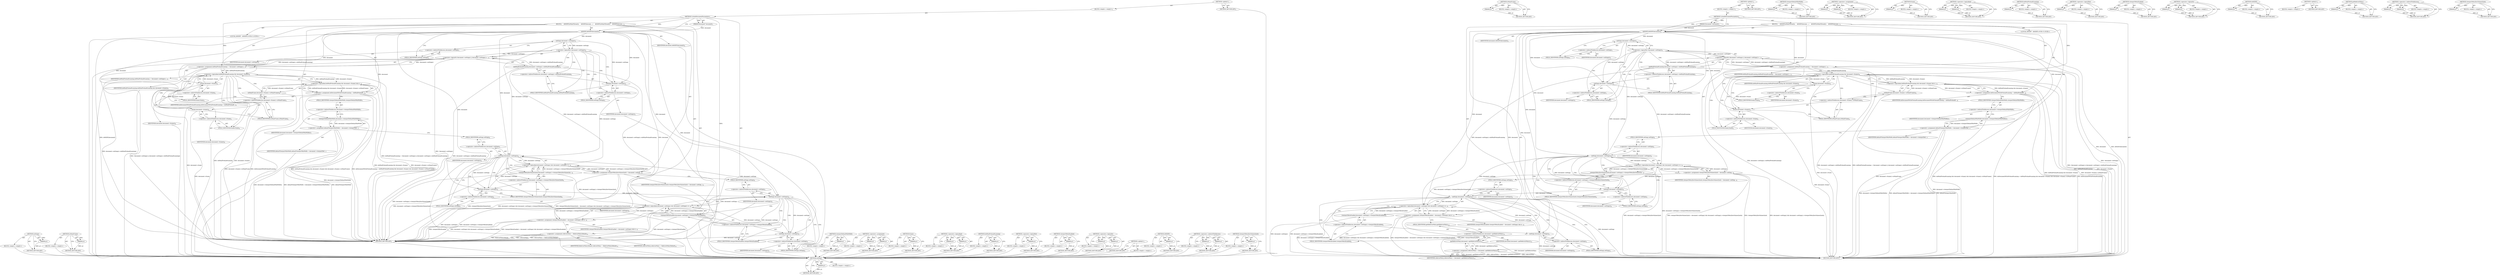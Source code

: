 digraph "viewportMetaZeroValuesQuirk" {
vulnerable_119 [label=<(METHOD,settings)>];
vulnerable_120 [label=<(PARAM,p1)>];
vulnerable_121 [label=<(BLOCK,&lt;empty&gt;,&lt;empty&gt;)>];
vulnerable_122 [label=<(METHOD_RETURN,ANY)>];
vulnerable_141 [label=<(METHOD,isMainFrame)>];
vulnerable_142 [label=<(PARAM,p1)>];
vulnerable_143 [label=<(BLOCK,&lt;empty&gt;,&lt;empty&gt;)>];
vulnerable_144 [label=<(METHOD_RETURN,ANY)>];
vulnerable_6 [label=<(METHOD,&lt;global&gt;)<SUB>1</SUB>>];
vulnerable_7 [label=<(BLOCK,&lt;empty&gt;,&lt;empty&gt;)<SUB>1</SUB>>];
vulnerable_8 [label=<(METHOD,CachedDocumentParameters)<SUB>1</SUB>>];
vulnerable_9 [label=<(PARAM,Document* document)<SUB>1</SUB>>];
vulnerable_10 [label=<(BLOCK,{
    ASSERT(isMainThread());
    ASSERT(docume...,{
    ASSERT(isMainThread());
    ASSERT(docume...)<SUB>2</SUB>>];
vulnerable_11 [label="<(LOCAL,ASSERT : ASSERT)<SUB>3</SUB>>"];
vulnerable_12 [label=<(ASSERT,ASSERT(document))<SUB>4</SUB>>];
vulnerable_13 [label=<(IDENTIFIER,document,ASSERT(document))<SUB>4</SUB>>];
vulnerable_14 [label=<(&lt;operator&gt;.assignment,doHtmlPreloadScanning = !document-&gt;settings() |...)<SUB>5</SUB>>];
vulnerable_15 [label=<(IDENTIFIER,doHtmlPreloadScanning,doHtmlPreloadScanning = !document-&gt;settings() |...)<SUB>5</SUB>>];
vulnerable_16 [label=<(&lt;operator&gt;.logicalOr,!document-&gt;settings() || document-&gt;settings()-&gt;...)<SUB>5</SUB>>];
vulnerable_17 [label=<(&lt;operator&gt;.logicalNot,!document-&gt;settings())<SUB>5</SUB>>];
vulnerable_18 [label=<(settings,document-&gt;settings())<SUB>5</SUB>>];
vulnerable_19 [label=<(&lt;operator&gt;.indirectFieldAccess,document-&gt;settings)<SUB>5</SUB>>];
vulnerable_20 [label=<(IDENTIFIER,document,document-&gt;settings())<SUB>5</SUB>>];
vulnerable_21 [label=<(FIELD_IDENTIFIER,settings,settings)<SUB>5</SUB>>];
vulnerable_22 [label=<(doHtmlPreloadScanning,document-&gt;settings()-&gt;doHtmlPreloadScanning())<SUB>5</SUB>>];
vulnerable_23 [label=<(&lt;operator&gt;.indirectFieldAccess,document-&gt;settings()-&gt;doHtmlPreloadScanning)<SUB>5</SUB>>];
vulnerable_24 [label=<(settings,document-&gt;settings())<SUB>5</SUB>>];
vulnerable_25 [label=<(&lt;operator&gt;.indirectFieldAccess,document-&gt;settings)<SUB>5</SUB>>];
vulnerable_26 [label=<(IDENTIFIER,document,document-&gt;settings())<SUB>5</SUB>>];
vulnerable_27 [label=<(FIELD_IDENTIFIER,settings,settings)<SUB>5</SUB>>];
vulnerable_28 [label=<(FIELD_IDENTIFIER,doHtmlPreloadScanning,doHtmlPreloadScanning)<SUB>5</SUB>>];
vulnerable_29 [label=<(&lt;operator&gt;.assignment,doDocumentWritePreloadScanning = doHtmlPreloadS...)<SUB>6</SUB>>];
vulnerable_30 [label=<(IDENTIFIER,doDocumentWritePreloadScanning,doDocumentWritePreloadScanning = doHtmlPreloadS...)<SUB>6</SUB>>];
vulnerable_31 [label=<(&lt;operator&gt;.logicalAnd,doHtmlPreloadScanning &amp;&amp; document-&gt;frame() &amp;&amp; d...)<SUB>6</SUB>>];
vulnerable_32 [label=<(&lt;operator&gt;.logicalAnd,doHtmlPreloadScanning &amp;&amp; document-&gt;frame())<SUB>6</SUB>>];
vulnerable_33 [label=<(IDENTIFIER,doHtmlPreloadScanning,doHtmlPreloadScanning &amp;&amp; document-&gt;frame())<SUB>6</SUB>>];
vulnerable_34 [label=<(frame,document-&gt;frame())<SUB>6</SUB>>];
vulnerable_35 [label=<(&lt;operator&gt;.indirectFieldAccess,document-&gt;frame)<SUB>6</SUB>>];
vulnerable_36 [label=<(IDENTIFIER,document,document-&gt;frame())<SUB>6</SUB>>];
vulnerable_37 [label=<(FIELD_IDENTIFIER,frame,frame)<SUB>6</SUB>>];
vulnerable_38 [label=<(isMainFrame,document-&gt;frame()-&gt;isMainFrame())<SUB>6</SUB>>];
vulnerable_39 [label=<(&lt;operator&gt;.indirectFieldAccess,document-&gt;frame()-&gt;isMainFrame)<SUB>6</SUB>>];
vulnerable_40 [label=<(frame,document-&gt;frame())<SUB>6</SUB>>];
vulnerable_41 [label=<(&lt;operator&gt;.indirectFieldAccess,document-&gt;frame)<SUB>6</SUB>>];
vulnerable_42 [label=<(IDENTIFIER,document,document-&gt;frame())<SUB>6</SUB>>];
vulnerable_43 [label=<(FIELD_IDENTIFIER,frame,frame)<SUB>6</SUB>>];
vulnerable_44 [label=<(FIELD_IDENTIFIER,isMainFrame,isMainFrame)<SUB>6</SUB>>];
vulnerable_45 [label=<(&lt;operator&gt;.assignment,defaultViewportMinWidth = document-&gt;viewportDef...)<SUB>7</SUB>>];
vulnerable_46 [label=<(IDENTIFIER,defaultViewportMinWidth,defaultViewportMinWidth = document-&gt;viewportDef...)<SUB>7</SUB>>];
vulnerable_47 [label=<(viewportDefaultMinWidth,document-&gt;viewportDefaultMinWidth())<SUB>7</SUB>>];
vulnerable_48 [label=<(&lt;operator&gt;.indirectFieldAccess,document-&gt;viewportDefaultMinWidth)<SUB>7</SUB>>];
vulnerable_49 [label=<(IDENTIFIER,document,document-&gt;viewportDefaultMinWidth())<SUB>7</SUB>>];
vulnerable_50 [label=<(FIELD_IDENTIFIER,viewportDefaultMinWidth,viewportDefaultMinWidth)<SUB>7</SUB>>];
vulnerable_51 [label=<(&lt;operator&gt;.assignment,viewportMetaZeroValuesQuirk = document-&gt;setting...)<SUB>8</SUB>>];
vulnerable_52 [label=<(IDENTIFIER,viewportMetaZeroValuesQuirk,viewportMetaZeroValuesQuirk = document-&gt;setting...)<SUB>8</SUB>>];
vulnerable_53 [label=<(&lt;operator&gt;.logicalAnd,document-&gt;settings() &amp;&amp; document-&gt;settings()-&gt;v...)<SUB>8</SUB>>];
vulnerable_54 [label=<(settings,document-&gt;settings())<SUB>8</SUB>>];
vulnerable_55 [label=<(&lt;operator&gt;.indirectFieldAccess,document-&gt;settings)<SUB>8</SUB>>];
vulnerable_56 [label=<(IDENTIFIER,document,document-&gt;settings())<SUB>8</SUB>>];
vulnerable_57 [label=<(FIELD_IDENTIFIER,settings,settings)<SUB>8</SUB>>];
vulnerable_58 [label=<(viewportMetaZeroValuesQuirk,document-&gt;settings()-&gt;viewportMetaZeroValuesQui...)<SUB>8</SUB>>];
vulnerable_59 [label=<(&lt;operator&gt;.indirectFieldAccess,document-&gt;settings()-&gt;viewportMetaZeroValuesQuirk)<SUB>8</SUB>>];
vulnerable_60 [label=<(settings,document-&gt;settings())<SUB>8</SUB>>];
vulnerable_61 [label=<(&lt;operator&gt;.indirectFieldAccess,document-&gt;settings)<SUB>8</SUB>>];
vulnerable_62 [label=<(IDENTIFIER,document,document-&gt;settings())<SUB>8</SUB>>];
vulnerable_63 [label=<(FIELD_IDENTIFIER,settings,settings)<SUB>8</SUB>>];
vulnerable_64 [label=<(FIELD_IDENTIFIER,viewportMetaZeroValuesQuirk,viewportMetaZeroValuesQuirk)<SUB>8</SUB>>];
vulnerable_65 [label=<(&lt;operator&gt;.assignment,viewportMetaEnabled = document-&gt;settings() &amp;&amp; d...)<SUB>9</SUB>>];
vulnerable_66 [label=<(IDENTIFIER,viewportMetaEnabled,viewportMetaEnabled = document-&gt;settings() &amp;&amp; d...)<SUB>9</SUB>>];
vulnerable_67 [label=<(&lt;operator&gt;.logicalAnd,document-&gt;settings() &amp;&amp; document-&gt;settings()-&gt;v...)<SUB>9</SUB>>];
vulnerable_68 [label=<(settings,document-&gt;settings())<SUB>9</SUB>>];
vulnerable_69 [label=<(&lt;operator&gt;.indirectFieldAccess,document-&gt;settings)<SUB>9</SUB>>];
vulnerable_70 [label=<(IDENTIFIER,document,document-&gt;settings())<SUB>9</SUB>>];
vulnerable_71 [label=<(FIELD_IDENTIFIER,settings,settings)<SUB>9</SUB>>];
vulnerable_72 [label=<(viewportMetaEnabled,document-&gt;settings()-&gt;viewportMetaEnabled())<SUB>9</SUB>>];
vulnerable_73 [label=<(&lt;operator&gt;.indirectFieldAccess,document-&gt;settings()-&gt;viewportMetaEnabled)<SUB>9</SUB>>];
vulnerable_74 [label=<(settings,document-&gt;settings())<SUB>9</SUB>>];
vulnerable_75 [label=<(&lt;operator&gt;.indirectFieldAccess,document-&gt;settings)<SUB>9</SUB>>];
vulnerable_76 [label=<(IDENTIFIER,document,document-&gt;settings())<SUB>9</SUB>>];
vulnerable_77 [label=<(FIELD_IDENTIFIER,settings,settings)<SUB>9</SUB>>];
vulnerable_78 [label=<(FIELD_IDENTIFIER,viewportMetaEnabled,viewportMetaEnabled)<SUB>9</SUB>>];
vulnerable_79 [label=<(&lt;operator&gt;.assignment,referrerPolicy = ReferrerPolicyDefault)<SUB>10</SUB>>];
vulnerable_80 [label=<(IDENTIFIER,referrerPolicy,referrerPolicy = ReferrerPolicyDefault)<SUB>10</SUB>>];
vulnerable_81 [label=<(IDENTIFIER,ReferrerPolicyDefault,referrerPolicy = ReferrerPolicyDefault)<SUB>10</SUB>>];
vulnerable_82 [label=<(METHOD_RETURN,ANY)<SUB>1</SUB>>];
vulnerable_84 [label=<(METHOD_RETURN,ANY)<SUB>1</SUB>>];
vulnerable_145 [label=<(METHOD,viewportDefaultMinWidth)>];
vulnerable_146 [label=<(PARAM,p1)>];
vulnerable_147 [label=<(BLOCK,&lt;empty&gt;,&lt;empty&gt;)>];
vulnerable_148 [label=<(METHOD_RETURN,ANY)>];
vulnerable_105 [label=<(METHOD,&lt;operator&gt;.assignment)>];
vulnerable_106 [label=<(PARAM,p1)>];
vulnerable_107 [label=<(PARAM,p2)>];
vulnerable_108 [label=<(BLOCK,&lt;empty&gt;,&lt;empty&gt;)>];
vulnerable_109 [label=<(METHOD_RETURN,ANY)>];
vulnerable_137 [label=<(METHOD,frame)>];
vulnerable_138 [label=<(PARAM,p1)>];
vulnerable_139 [label=<(BLOCK,&lt;empty&gt;,&lt;empty&gt;)>];
vulnerable_140 [label=<(METHOD_RETURN,ANY)>];
vulnerable_132 [label=<(METHOD,&lt;operator&gt;.logicalAnd)>];
vulnerable_133 [label=<(PARAM,p1)>];
vulnerable_134 [label=<(PARAM,p2)>];
vulnerable_135 [label=<(BLOCK,&lt;empty&gt;,&lt;empty&gt;)>];
vulnerable_136 [label=<(METHOD_RETURN,ANY)>];
vulnerable_128 [label=<(METHOD,doHtmlPreloadScanning)>];
vulnerable_129 [label=<(PARAM,p1)>];
vulnerable_130 [label=<(BLOCK,&lt;empty&gt;,&lt;empty&gt;)>];
vulnerable_131 [label=<(METHOD_RETURN,ANY)>];
vulnerable_115 [label=<(METHOD,&lt;operator&gt;.logicalNot)>];
vulnerable_116 [label=<(PARAM,p1)>];
vulnerable_117 [label=<(BLOCK,&lt;empty&gt;,&lt;empty&gt;)>];
vulnerable_118 [label=<(METHOD_RETURN,ANY)>];
vulnerable_153 [label=<(METHOD,viewportMetaEnabled)>];
vulnerable_154 [label=<(PARAM,p1)>];
vulnerable_155 [label=<(BLOCK,&lt;empty&gt;,&lt;empty&gt;)>];
vulnerable_156 [label=<(METHOD_RETURN,ANY)>];
vulnerable_110 [label=<(METHOD,&lt;operator&gt;.logicalOr)>];
vulnerable_111 [label=<(PARAM,p1)>];
vulnerable_112 [label=<(PARAM,p2)>];
vulnerable_113 [label=<(BLOCK,&lt;empty&gt;,&lt;empty&gt;)>];
vulnerable_114 [label=<(METHOD_RETURN,ANY)>];
vulnerable_101 [label=<(METHOD,ASSERT)>];
vulnerable_102 [label=<(PARAM,p1)>];
vulnerable_103 [label=<(BLOCK,&lt;empty&gt;,&lt;empty&gt;)>];
vulnerable_104 [label=<(METHOD_RETURN,ANY)>];
vulnerable_95 [label=<(METHOD,&lt;global&gt;)<SUB>1</SUB>>];
vulnerable_96 [label=<(BLOCK,&lt;empty&gt;,&lt;empty&gt;)>];
vulnerable_97 [label=<(METHOD_RETURN,ANY)>];
vulnerable_123 [label=<(METHOD,&lt;operator&gt;.indirectFieldAccess)>];
vulnerable_124 [label=<(PARAM,p1)>];
vulnerable_125 [label=<(PARAM,p2)>];
vulnerable_126 [label=<(BLOCK,&lt;empty&gt;,&lt;empty&gt;)>];
vulnerable_127 [label=<(METHOD_RETURN,ANY)>];
vulnerable_149 [label=<(METHOD,viewportMetaZeroValuesQuirk)>];
vulnerable_150 [label=<(PARAM,p1)>];
vulnerable_151 [label=<(BLOCK,&lt;empty&gt;,&lt;empty&gt;)>];
vulnerable_152 [label=<(METHOD_RETURN,ANY)>];
fixed_122 [label=<(METHOD,settings)>];
fixed_123 [label=<(PARAM,p1)>];
fixed_124 [label=<(BLOCK,&lt;empty&gt;,&lt;empty&gt;)>];
fixed_125 [label=<(METHOD_RETURN,ANY)>];
fixed_144 [label=<(METHOD,isMainFrame)>];
fixed_145 [label=<(PARAM,p1)>];
fixed_146 [label=<(BLOCK,&lt;empty&gt;,&lt;empty&gt;)>];
fixed_147 [label=<(METHOD_RETURN,ANY)>];
fixed_6 [label=<(METHOD,&lt;global&gt;)<SUB>1</SUB>>];
fixed_7 [label=<(BLOCK,&lt;empty&gt;,&lt;empty&gt;)<SUB>1</SUB>>];
fixed_8 [label=<(METHOD,CachedDocumentParameters)<SUB>1</SUB>>];
fixed_9 [label=<(PARAM,Document* document)<SUB>1</SUB>>];
fixed_10 [label=<(BLOCK,{
    ASSERT(isMainThread());
    ASSERT(docume...,{
    ASSERT(isMainThread());
    ASSERT(docume...)<SUB>2</SUB>>];
fixed_11 [label="<(LOCAL,ASSERT : ASSERT)<SUB>3</SUB>>"];
fixed_12 [label=<(ASSERT,ASSERT(document))<SUB>4</SUB>>];
fixed_13 [label=<(IDENTIFIER,document,ASSERT(document))<SUB>4</SUB>>];
fixed_14 [label=<(&lt;operator&gt;.assignment,doHtmlPreloadScanning = !document-&gt;settings() |...)<SUB>5</SUB>>];
fixed_15 [label=<(IDENTIFIER,doHtmlPreloadScanning,doHtmlPreloadScanning = !document-&gt;settings() |...)<SUB>5</SUB>>];
fixed_16 [label=<(&lt;operator&gt;.logicalOr,!document-&gt;settings() || document-&gt;settings()-&gt;...)<SUB>5</SUB>>];
fixed_17 [label=<(&lt;operator&gt;.logicalNot,!document-&gt;settings())<SUB>5</SUB>>];
fixed_18 [label=<(settings,document-&gt;settings())<SUB>5</SUB>>];
fixed_19 [label=<(&lt;operator&gt;.indirectFieldAccess,document-&gt;settings)<SUB>5</SUB>>];
fixed_20 [label=<(IDENTIFIER,document,document-&gt;settings())<SUB>5</SUB>>];
fixed_21 [label=<(FIELD_IDENTIFIER,settings,settings)<SUB>5</SUB>>];
fixed_22 [label=<(doHtmlPreloadScanning,document-&gt;settings()-&gt;doHtmlPreloadScanning())<SUB>5</SUB>>];
fixed_23 [label=<(&lt;operator&gt;.indirectFieldAccess,document-&gt;settings()-&gt;doHtmlPreloadScanning)<SUB>5</SUB>>];
fixed_24 [label=<(settings,document-&gt;settings())<SUB>5</SUB>>];
fixed_25 [label=<(&lt;operator&gt;.indirectFieldAccess,document-&gt;settings)<SUB>5</SUB>>];
fixed_26 [label=<(IDENTIFIER,document,document-&gt;settings())<SUB>5</SUB>>];
fixed_27 [label=<(FIELD_IDENTIFIER,settings,settings)<SUB>5</SUB>>];
fixed_28 [label=<(FIELD_IDENTIFIER,doHtmlPreloadScanning,doHtmlPreloadScanning)<SUB>5</SUB>>];
fixed_29 [label=<(&lt;operator&gt;.assignment,doDocumentWritePreloadScanning = doHtmlPreloadS...)<SUB>6</SUB>>];
fixed_30 [label=<(IDENTIFIER,doDocumentWritePreloadScanning,doDocumentWritePreloadScanning = doHtmlPreloadS...)<SUB>6</SUB>>];
fixed_31 [label=<(&lt;operator&gt;.logicalAnd,doHtmlPreloadScanning &amp;&amp; document-&gt;frame() &amp;&amp; d...)<SUB>6</SUB>>];
fixed_32 [label=<(&lt;operator&gt;.logicalAnd,doHtmlPreloadScanning &amp;&amp; document-&gt;frame())<SUB>6</SUB>>];
fixed_33 [label=<(IDENTIFIER,doHtmlPreloadScanning,doHtmlPreloadScanning &amp;&amp; document-&gt;frame())<SUB>6</SUB>>];
fixed_34 [label=<(frame,document-&gt;frame())<SUB>6</SUB>>];
fixed_35 [label=<(&lt;operator&gt;.indirectFieldAccess,document-&gt;frame)<SUB>6</SUB>>];
fixed_36 [label=<(IDENTIFIER,document,document-&gt;frame())<SUB>6</SUB>>];
fixed_37 [label=<(FIELD_IDENTIFIER,frame,frame)<SUB>6</SUB>>];
fixed_38 [label=<(isMainFrame,document-&gt;frame()-&gt;isMainFrame())<SUB>6</SUB>>];
fixed_39 [label=<(&lt;operator&gt;.indirectFieldAccess,document-&gt;frame()-&gt;isMainFrame)<SUB>6</SUB>>];
fixed_40 [label=<(frame,document-&gt;frame())<SUB>6</SUB>>];
fixed_41 [label=<(&lt;operator&gt;.indirectFieldAccess,document-&gt;frame)<SUB>6</SUB>>];
fixed_42 [label=<(IDENTIFIER,document,document-&gt;frame())<SUB>6</SUB>>];
fixed_43 [label=<(FIELD_IDENTIFIER,frame,frame)<SUB>6</SUB>>];
fixed_44 [label=<(FIELD_IDENTIFIER,isMainFrame,isMainFrame)<SUB>6</SUB>>];
fixed_45 [label=<(&lt;operator&gt;.assignment,defaultViewportMinWidth = document-&gt;viewportDef...)<SUB>7</SUB>>];
fixed_46 [label=<(IDENTIFIER,defaultViewportMinWidth,defaultViewportMinWidth = document-&gt;viewportDef...)<SUB>7</SUB>>];
fixed_47 [label=<(viewportDefaultMinWidth,document-&gt;viewportDefaultMinWidth())<SUB>7</SUB>>];
fixed_48 [label=<(&lt;operator&gt;.indirectFieldAccess,document-&gt;viewportDefaultMinWidth)<SUB>7</SUB>>];
fixed_49 [label=<(IDENTIFIER,document,document-&gt;viewportDefaultMinWidth())<SUB>7</SUB>>];
fixed_50 [label=<(FIELD_IDENTIFIER,viewportDefaultMinWidth,viewportDefaultMinWidth)<SUB>7</SUB>>];
fixed_51 [label=<(&lt;operator&gt;.assignment,viewportMetaZeroValuesQuirk = document-&gt;setting...)<SUB>8</SUB>>];
fixed_52 [label=<(IDENTIFIER,viewportMetaZeroValuesQuirk,viewportMetaZeroValuesQuirk = document-&gt;setting...)<SUB>8</SUB>>];
fixed_53 [label=<(&lt;operator&gt;.logicalAnd,document-&gt;settings() &amp;&amp; document-&gt;settings()-&gt;v...)<SUB>8</SUB>>];
fixed_54 [label=<(settings,document-&gt;settings())<SUB>8</SUB>>];
fixed_55 [label=<(&lt;operator&gt;.indirectFieldAccess,document-&gt;settings)<SUB>8</SUB>>];
fixed_56 [label=<(IDENTIFIER,document,document-&gt;settings())<SUB>8</SUB>>];
fixed_57 [label=<(FIELD_IDENTIFIER,settings,settings)<SUB>8</SUB>>];
fixed_58 [label=<(viewportMetaZeroValuesQuirk,document-&gt;settings()-&gt;viewportMetaZeroValuesQui...)<SUB>8</SUB>>];
fixed_59 [label=<(&lt;operator&gt;.indirectFieldAccess,document-&gt;settings()-&gt;viewportMetaZeroValuesQuirk)<SUB>8</SUB>>];
fixed_60 [label=<(settings,document-&gt;settings())<SUB>8</SUB>>];
fixed_61 [label=<(&lt;operator&gt;.indirectFieldAccess,document-&gt;settings)<SUB>8</SUB>>];
fixed_62 [label=<(IDENTIFIER,document,document-&gt;settings())<SUB>8</SUB>>];
fixed_63 [label=<(FIELD_IDENTIFIER,settings,settings)<SUB>8</SUB>>];
fixed_64 [label=<(FIELD_IDENTIFIER,viewportMetaZeroValuesQuirk,viewportMetaZeroValuesQuirk)<SUB>8</SUB>>];
fixed_65 [label=<(&lt;operator&gt;.assignment,viewportMetaEnabled = document-&gt;settings() &amp;&amp; d...)<SUB>9</SUB>>];
fixed_66 [label=<(IDENTIFIER,viewportMetaEnabled,viewportMetaEnabled = document-&gt;settings() &amp;&amp; d...)<SUB>9</SUB>>];
fixed_67 [label=<(&lt;operator&gt;.logicalAnd,document-&gt;settings() &amp;&amp; document-&gt;settings()-&gt;v...)<SUB>9</SUB>>];
fixed_68 [label=<(settings,document-&gt;settings())<SUB>9</SUB>>];
fixed_69 [label=<(&lt;operator&gt;.indirectFieldAccess,document-&gt;settings)<SUB>9</SUB>>];
fixed_70 [label=<(IDENTIFIER,document,document-&gt;settings())<SUB>9</SUB>>];
fixed_71 [label=<(FIELD_IDENTIFIER,settings,settings)<SUB>9</SUB>>];
fixed_72 [label=<(viewportMetaEnabled,document-&gt;settings()-&gt;viewportMetaEnabled())<SUB>9</SUB>>];
fixed_73 [label=<(&lt;operator&gt;.indirectFieldAccess,document-&gt;settings()-&gt;viewportMetaEnabled)<SUB>9</SUB>>];
fixed_74 [label=<(settings,document-&gt;settings())<SUB>9</SUB>>];
fixed_75 [label=<(&lt;operator&gt;.indirectFieldAccess,document-&gt;settings)<SUB>9</SUB>>];
fixed_76 [label=<(IDENTIFIER,document,document-&gt;settings())<SUB>9</SUB>>];
fixed_77 [label=<(FIELD_IDENTIFIER,settings,settings)<SUB>9</SUB>>];
fixed_78 [label=<(FIELD_IDENTIFIER,viewportMetaEnabled,viewportMetaEnabled)<SUB>9</SUB>>];
fixed_79 [label=<(&lt;operator&gt;.assignment,referrerPolicy = document-&gt;getReferrerPolicy())<SUB>10</SUB>>];
fixed_80 [label=<(IDENTIFIER,referrerPolicy,referrerPolicy = document-&gt;getReferrerPolicy())<SUB>10</SUB>>];
fixed_81 [label=<(getReferrerPolicy,document-&gt;getReferrerPolicy())<SUB>10</SUB>>];
fixed_82 [label=<(&lt;operator&gt;.indirectFieldAccess,document-&gt;getReferrerPolicy)<SUB>10</SUB>>];
fixed_83 [label=<(IDENTIFIER,document,document-&gt;getReferrerPolicy())<SUB>10</SUB>>];
fixed_84 [label=<(FIELD_IDENTIFIER,getReferrerPolicy,getReferrerPolicy)<SUB>10</SUB>>];
fixed_85 [label=<(METHOD_RETURN,ANY)<SUB>1</SUB>>];
fixed_87 [label=<(METHOD_RETURN,ANY)<SUB>1</SUB>>];
fixed_148 [label=<(METHOD,viewportDefaultMinWidth)>];
fixed_149 [label=<(PARAM,p1)>];
fixed_150 [label=<(BLOCK,&lt;empty&gt;,&lt;empty&gt;)>];
fixed_151 [label=<(METHOD_RETURN,ANY)>];
fixed_108 [label=<(METHOD,&lt;operator&gt;.assignment)>];
fixed_109 [label=<(PARAM,p1)>];
fixed_110 [label=<(PARAM,p2)>];
fixed_111 [label=<(BLOCK,&lt;empty&gt;,&lt;empty&gt;)>];
fixed_112 [label=<(METHOD_RETURN,ANY)>];
fixed_140 [label=<(METHOD,frame)>];
fixed_141 [label=<(PARAM,p1)>];
fixed_142 [label=<(BLOCK,&lt;empty&gt;,&lt;empty&gt;)>];
fixed_143 [label=<(METHOD_RETURN,ANY)>];
fixed_135 [label=<(METHOD,&lt;operator&gt;.logicalAnd)>];
fixed_136 [label=<(PARAM,p1)>];
fixed_137 [label=<(PARAM,p2)>];
fixed_138 [label=<(BLOCK,&lt;empty&gt;,&lt;empty&gt;)>];
fixed_139 [label=<(METHOD_RETURN,ANY)>];
fixed_131 [label=<(METHOD,doHtmlPreloadScanning)>];
fixed_132 [label=<(PARAM,p1)>];
fixed_133 [label=<(BLOCK,&lt;empty&gt;,&lt;empty&gt;)>];
fixed_134 [label=<(METHOD_RETURN,ANY)>];
fixed_118 [label=<(METHOD,&lt;operator&gt;.logicalNot)>];
fixed_119 [label=<(PARAM,p1)>];
fixed_120 [label=<(BLOCK,&lt;empty&gt;,&lt;empty&gt;)>];
fixed_121 [label=<(METHOD_RETURN,ANY)>];
fixed_156 [label=<(METHOD,viewportMetaEnabled)>];
fixed_157 [label=<(PARAM,p1)>];
fixed_158 [label=<(BLOCK,&lt;empty&gt;,&lt;empty&gt;)>];
fixed_159 [label=<(METHOD_RETURN,ANY)>];
fixed_113 [label=<(METHOD,&lt;operator&gt;.logicalOr)>];
fixed_114 [label=<(PARAM,p1)>];
fixed_115 [label=<(PARAM,p2)>];
fixed_116 [label=<(BLOCK,&lt;empty&gt;,&lt;empty&gt;)>];
fixed_117 [label=<(METHOD_RETURN,ANY)>];
fixed_104 [label=<(METHOD,ASSERT)>];
fixed_105 [label=<(PARAM,p1)>];
fixed_106 [label=<(BLOCK,&lt;empty&gt;,&lt;empty&gt;)>];
fixed_107 [label=<(METHOD_RETURN,ANY)>];
fixed_98 [label=<(METHOD,&lt;global&gt;)<SUB>1</SUB>>];
fixed_99 [label=<(BLOCK,&lt;empty&gt;,&lt;empty&gt;)>];
fixed_100 [label=<(METHOD_RETURN,ANY)>];
fixed_160 [label=<(METHOD,getReferrerPolicy)>];
fixed_161 [label=<(PARAM,p1)>];
fixed_162 [label=<(BLOCK,&lt;empty&gt;,&lt;empty&gt;)>];
fixed_163 [label=<(METHOD_RETURN,ANY)>];
fixed_126 [label=<(METHOD,&lt;operator&gt;.indirectFieldAccess)>];
fixed_127 [label=<(PARAM,p1)>];
fixed_128 [label=<(PARAM,p2)>];
fixed_129 [label=<(BLOCK,&lt;empty&gt;,&lt;empty&gt;)>];
fixed_130 [label=<(METHOD_RETURN,ANY)>];
fixed_152 [label=<(METHOD,viewportMetaZeroValuesQuirk)>];
fixed_153 [label=<(PARAM,p1)>];
fixed_154 [label=<(BLOCK,&lt;empty&gt;,&lt;empty&gt;)>];
fixed_155 [label=<(METHOD_RETURN,ANY)>];
vulnerable_119 -> vulnerable_120  [key=0, label="AST: "];
vulnerable_119 -> vulnerable_120  [key=1, label="DDG: "];
vulnerable_119 -> vulnerable_121  [key=0, label="AST: "];
vulnerable_119 -> vulnerable_122  [key=0, label="AST: "];
vulnerable_119 -> vulnerable_122  [key=1, label="CFG: "];
vulnerable_120 -> vulnerable_122  [key=0, label="DDG: p1"];
vulnerable_121 -> fixed_122  [key=0];
vulnerable_122 -> fixed_122  [key=0];
vulnerable_141 -> vulnerable_142  [key=0, label="AST: "];
vulnerable_141 -> vulnerable_142  [key=1, label="DDG: "];
vulnerable_141 -> vulnerable_143  [key=0, label="AST: "];
vulnerable_141 -> vulnerable_144  [key=0, label="AST: "];
vulnerable_141 -> vulnerable_144  [key=1, label="CFG: "];
vulnerable_142 -> vulnerable_144  [key=0, label="DDG: p1"];
vulnerable_143 -> fixed_122  [key=0];
vulnerable_144 -> fixed_122  [key=0];
vulnerable_6 -> vulnerable_7  [key=0, label="AST: "];
vulnerable_6 -> vulnerable_84  [key=0, label="AST: "];
vulnerable_6 -> vulnerable_84  [key=1, label="CFG: "];
vulnerable_7 -> vulnerable_8  [key=0, label="AST: "];
vulnerable_8 -> vulnerable_9  [key=0, label="AST: "];
vulnerable_8 -> vulnerable_9  [key=1, label="DDG: "];
vulnerable_8 -> vulnerable_10  [key=0, label="AST: "];
vulnerable_8 -> vulnerable_82  [key=0, label="AST: "];
vulnerable_8 -> vulnerable_12  [key=0, label="CFG: "];
vulnerable_8 -> vulnerable_12  [key=1, label="DDG: "];
vulnerable_8 -> vulnerable_79  [key=0, label="DDG: "];
vulnerable_8 -> vulnerable_32  [key=0, label="DDG: "];
vulnerable_9 -> vulnerable_12  [key=0, label="DDG: document"];
vulnerable_10 -> vulnerable_11  [key=0, label="AST: "];
vulnerable_10 -> vulnerable_12  [key=0, label="AST: "];
vulnerable_10 -> vulnerable_14  [key=0, label="AST: "];
vulnerable_10 -> vulnerable_29  [key=0, label="AST: "];
vulnerable_10 -> vulnerable_45  [key=0, label="AST: "];
vulnerable_10 -> vulnerable_51  [key=0, label="AST: "];
vulnerable_10 -> vulnerable_65  [key=0, label="AST: "];
vulnerable_10 -> vulnerable_79  [key=0, label="AST: "];
vulnerable_11 -> fixed_122  [key=0];
vulnerable_12 -> vulnerable_13  [key=0, label="AST: "];
vulnerable_12 -> vulnerable_21  [key=0, label="CFG: "];
vulnerable_12 -> vulnerable_82  [key=0, label="DDG: document"];
vulnerable_12 -> vulnerable_82  [key=1, label="DDG: ASSERT(document)"];
vulnerable_12 -> vulnerable_47  [key=0, label="DDG: document"];
vulnerable_12 -> vulnerable_54  [key=0, label="DDG: document"];
vulnerable_12 -> vulnerable_68  [key=0, label="DDG: document"];
vulnerable_12 -> vulnerable_18  [key=0, label="DDG: document"];
vulnerable_12 -> vulnerable_34  [key=0, label="DDG: document"];
vulnerable_12 -> vulnerable_24  [key=0, label="DDG: document"];
vulnerable_12 -> vulnerable_40  [key=0, label="DDG: document"];
vulnerable_12 -> vulnerable_60  [key=0, label="DDG: document"];
vulnerable_12 -> vulnerable_74  [key=0, label="DDG: document"];
vulnerable_13 -> fixed_122  [key=0];
vulnerable_14 -> vulnerable_15  [key=0, label="AST: "];
vulnerable_14 -> vulnerable_16  [key=0, label="AST: "];
vulnerable_14 -> vulnerable_32  [key=0, label="CFG: "];
vulnerable_14 -> vulnerable_32  [key=1, label="DDG: doHtmlPreloadScanning"];
vulnerable_14 -> vulnerable_37  [key=0, label="CFG: "];
vulnerable_14 -> vulnerable_82  [key=0, label="DDG: !document-&gt;settings() || document-&gt;settings()-&gt;doHtmlPreloadScanning()"];
vulnerable_14 -> vulnerable_82  [key=1, label="DDG: doHtmlPreloadScanning = !document-&gt;settings() || document-&gt;settings()-&gt;doHtmlPreloadScanning()"];
vulnerable_15 -> fixed_122  [key=0];
vulnerable_16 -> vulnerable_17  [key=0, label="AST: "];
vulnerable_16 -> vulnerable_22  [key=0, label="AST: "];
vulnerable_16 -> vulnerable_14  [key=0, label="CFG: "];
vulnerable_16 -> vulnerable_14  [key=1, label="DDG: !document-&gt;settings()"];
vulnerable_16 -> vulnerable_14  [key=2, label="DDG: document-&gt;settings()-&gt;doHtmlPreloadScanning()"];
vulnerable_16 -> vulnerable_82  [key=0, label="DDG: !document-&gt;settings()"];
vulnerable_16 -> vulnerable_82  [key=1, label="DDG: document-&gt;settings()-&gt;doHtmlPreloadScanning()"];
vulnerable_17 -> vulnerable_18  [key=0, label="AST: "];
vulnerable_17 -> vulnerable_16  [key=0, label="CFG: "];
vulnerable_17 -> vulnerable_16  [key=1, label="DDG: document-&gt;settings()"];
vulnerable_17 -> vulnerable_27  [key=0, label="CFG: "];
vulnerable_17 -> vulnerable_27  [key=1, label="CDG: "];
vulnerable_17 -> vulnerable_24  [key=0, label="CDG: "];
vulnerable_17 -> vulnerable_23  [key=0, label="CDG: "];
vulnerable_17 -> vulnerable_28  [key=0, label="CDG: "];
vulnerable_17 -> vulnerable_25  [key=0, label="CDG: "];
vulnerable_17 -> vulnerable_22  [key=0, label="CDG: "];
vulnerable_18 -> vulnerable_19  [key=0, label="AST: "];
vulnerable_18 -> vulnerable_17  [key=0, label="CFG: "];
vulnerable_18 -> vulnerable_17  [key=1, label="DDG: document-&gt;settings"];
vulnerable_18 -> vulnerable_54  [key=0, label="DDG: document-&gt;settings"];
vulnerable_18 -> vulnerable_24  [key=0, label="DDG: document-&gt;settings"];
vulnerable_19 -> vulnerable_20  [key=0, label="AST: "];
vulnerable_19 -> vulnerable_21  [key=0, label="AST: "];
vulnerable_19 -> vulnerable_18  [key=0, label="CFG: "];
vulnerable_20 -> fixed_122  [key=0];
vulnerable_21 -> vulnerable_19  [key=0, label="CFG: "];
vulnerable_22 -> vulnerable_23  [key=0, label="AST: "];
vulnerable_22 -> vulnerable_16  [key=0, label="CFG: "];
vulnerable_22 -> vulnerable_16  [key=1, label="DDG: document-&gt;settings()-&gt;doHtmlPreloadScanning"];
vulnerable_22 -> vulnerable_82  [key=0, label="DDG: document-&gt;settings()-&gt;doHtmlPreloadScanning"];
vulnerable_22 -> vulnerable_53  [key=0, label="DDG: document-&gt;settings()-&gt;doHtmlPreloadScanning"];
vulnerable_22 -> vulnerable_67  [key=0, label="DDG: document-&gt;settings()-&gt;doHtmlPreloadScanning"];
vulnerable_23 -> vulnerable_24  [key=0, label="AST: "];
vulnerable_23 -> vulnerable_28  [key=0, label="AST: "];
vulnerable_23 -> vulnerable_22  [key=0, label="CFG: "];
vulnerable_24 -> vulnerable_25  [key=0, label="AST: "];
vulnerable_24 -> vulnerable_28  [key=0, label="CFG: "];
vulnerable_24 -> vulnerable_54  [key=0, label="DDG: document-&gt;settings"];
vulnerable_25 -> vulnerable_26  [key=0, label="AST: "];
vulnerable_25 -> vulnerable_27  [key=0, label="AST: "];
vulnerable_25 -> vulnerable_24  [key=0, label="CFG: "];
vulnerable_26 -> fixed_122  [key=0];
vulnerable_27 -> vulnerable_25  [key=0, label="CFG: "];
vulnerable_28 -> vulnerable_23  [key=0, label="CFG: "];
vulnerable_29 -> vulnerable_30  [key=0, label="AST: "];
vulnerable_29 -> vulnerable_31  [key=0, label="AST: "];
vulnerable_29 -> vulnerable_50  [key=0, label="CFG: "];
vulnerable_29 -> vulnerable_82  [key=0, label="DDG: doHtmlPreloadScanning &amp;&amp; document-&gt;frame() &amp;&amp; document-&gt;frame()-&gt;isMainFrame()"];
vulnerable_29 -> vulnerable_82  [key=1, label="DDG: doDocumentWritePreloadScanning = doHtmlPreloadScanning &amp;&amp; document-&gt;frame() &amp;&amp; document-&gt;frame()-&gt;isMainFrame()"];
vulnerable_29 -> vulnerable_82  [key=2, label="DDG: doDocumentWritePreloadScanning"];
vulnerable_30 -> fixed_122  [key=0];
vulnerable_31 -> vulnerable_32  [key=0, label="AST: "];
vulnerable_31 -> vulnerable_38  [key=0, label="AST: "];
vulnerable_31 -> vulnerable_29  [key=0, label="CFG: "];
vulnerable_31 -> vulnerable_29  [key=1, label="DDG: doHtmlPreloadScanning &amp;&amp; document-&gt;frame()"];
vulnerable_31 -> vulnerable_29  [key=2, label="DDG: document-&gt;frame()-&gt;isMainFrame()"];
vulnerable_31 -> vulnerable_82  [key=0, label="DDG: doHtmlPreloadScanning &amp;&amp; document-&gt;frame()"];
vulnerable_31 -> vulnerable_82  [key=1, label="DDG: document-&gt;frame()-&gt;isMainFrame()"];
vulnerable_32 -> vulnerable_33  [key=0, label="AST: "];
vulnerable_32 -> vulnerable_34  [key=0, label="AST: "];
vulnerable_32 -> vulnerable_31  [key=0, label="CFG: "];
vulnerable_32 -> vulnerable_31  [key=1, label="DDG: doHtmlPreloadScanning"];
vulnerable_32 -> vulnerable_31  [key=2, label="DDG: document-&gt;frame()"];
vulnerable_32 -> vulnerable_43  [key=0, label="CFG: "];
vulnerable_32 -> vulnerable_43  [key=1, label="CDG: "];
vulnerable_32 -> vulnerable_82  [key=0, label="DDG: doHtmlPreloadScanning"];
vulnerable_32 -> vulnerable_82  [key=1, label="DDG: document-&gt;frame()"];
vulnerable_32 -> vulnerable_38  [key=0, label="CDG: "];
vulnerable_32 -> vulnerable_41  [key=0, label="CDG: "];
vulnerable_32 -> vulnerable_40  [key=0, label="CDG: "];
vulnerable_32 -> vulnerable_44  [key=0, label="CDG: "];
vulnerable_32 -> vulnerable_39  [key=0, label="CDG: "];
vulnerable_33 -> fixed_122  [key=0];
vulnerable_34 -> vulnerable_35  [key=0, label="AST: "];
vulnerable_34 -> vulnerable_32  [key=0, label="CFG: "];
vulnerable_34 -> vulnerable_32  [key=1, label="DDG: document-&gt;frame"];
vulnerable_34 -> vulnerable_82  [key=0, label="DDG: document-&gt;frame"];
vulnerable_34 -> vulnerable_40  [key=0, label="DDG: document-&gt;frame"];
vulnerable_35 -> vulnerable_36  [key=0, label="AST: "];
vulnerable_35 -> vulnerable_37  [key=0, label="AST: "];
vulnerable_35 -> vulnerable_34  [key=0, label="CFG: "];
vulnerable_36 -> fixed_122  [key=0];
vulnerable_37 -> vulnerable_35  [key=0, label="CFG: "];
vulnerable_38 -> vulnerable_39  [key=0, label="AST: "];
vulnerable_38 -> vulnerable_31  [key=0, label="CFG: "];
vulnerable_38 -> vulnerable_31  [key=1, label="DDG: document-&gt;frame()-&gt;isMainFrame"];
vulnerable_38 -> vulnerable_82  [key=0, label="DDG: document-&gt;frame()-&gt;isMainFrame"];
vulnerable_39 -> vulnerable_40  [key=0, label="AST: "];
vulnerable_39 -> vulnerable_44  [key=0, label="AST: "];
vulnerable_39 -> vulnerable_38  [key=0, label="CFG: "];
vulnerable_40 -> vulnerable_41  [key=0, label="AST: "];
vulnerable_40 -> vulnerable_44  [key=0, label="CFG: "];
vulnerable_40 -> vulnerable_82  [key=0, label="DDG: document-&gt;frame"];
vulnerable_41 -> vulnerable_42  [key=0, label="AST: "];
vulnerable_41 -> vulnerable_43  [key=0, label="AST: "];
vulnerable_41 -> vulnerable_40  [key=0, label="CFG: "];
vulnerable_42 -> fixed_122  [key=0];
vulnerable_43 -> vulnerable_41  [key=0, label="CFG: "];
vulnerable_44 -> vulnerable_39  [key=0, label="CFG: "];
vulnerable_45 -> vulnerable_46  [key=0, label="AST: "];
vulnerable_45 -> vulnerable_47  [key=0, label="AST: "];
vulnerable_45 -> vulnerable_57  [key=0, label="CFG: "];
vulnerable_45 -> vulnerable_82  [key=0, label="DDG: document-&gt;viewportDefaultMinWidth()"];
vulnerable_45 -> vulnerable_82  [key=1, label="DDG: defaultViewportMinWidth = document-&gt;viewportDefaultMinWidth()"];
vulnerable_45 -> vulnerable_82  [key=2, label="DDG: defaultViewportMinWidth"];
vulnerable_46 -> fixed_122  [key=0];
vulnerable_47 -> vulnerable_48  [key=0, label="AST: "];
vulnerable_47 -> vulnerable_45  [key=0, label="CFG: "];
vulnerable_47 -> vulnerable_45  [key=1, label="DDG: document-&gt;viewportDefaultMinWidth"];
vulnerable_47 -> vulnerable_82  [key=0, label="DDG: document-&gt;viewportDefaultMinWidth"];
vulnerable_48 -> vulnerable_49  [key=0, label="AST: "];
vulnerable_48 -> vulnerable_50  [key=0, label="AST: "];
vulnerable_48 -> vulnerable_47  [key=0, label="CFG: "];
vulnerable_49 -> fixed_122  [key=0];
vulnerable_50 -> vulnerable_48  [key=0, label="CFG: "];
vulnerable_51 -> vulnerable_52  [key=0, label="AST: "];
vulnerable_51 -> vulnerable_53  [key=0, label="AST: "];
vulnerable_51 -> vulnerable_71  [key=0, label="CFG: "];
vulnerable_51 -> vulnerable_82  [key=0, label="DDG: document-&gt;settings() &amp;&amp; document-&gt;settings()-&gt;viewportMetaZeroValuesQuirk()"];
vulnerable_51 -> vulnerable_82  [key=1, label="DDG: viewportMetaZeroValuesQuirk = document-&gt;settings() &amp;&amp; document-&gt;settings()-&gt;viewportMetaZeroValuesQuirk()"];
vulnerable_51 -> vulnerable_82  [key=2, label="DDG: viewportMetaZeroValuesQuirk"];
vulnerable_52 -> fixed_122  [key=0];
vulnerable_53 -> vulnerable_54  [key=0, label="AST: "];
vulnerable_53 -> vulnerable_58  [key=0, label="AST: "];
vulnerable_53 -> vulnerable_51  [key=0, label="CFG: "];
vulnerable_53 -> vulnerable_51  [key=1, label="DDG: document-&gt;settings()"];
vulnerable_53 -> vulnerable_51  [key=2, label="DDG: document-&gt;settings()-&gt;viewportMetaZeroValuesQuirk()"];
vulnerable_53 -> vulnerable_82  [key=0, label="DDG: document-&gt;settings()-&gt;viewportMetaZeroValuesQuirk()"];
vulnerable_54 -> vulnerable_55  [key=0, label="AST: "];
vulnerable_54 -> vulnerable_53  [key=0, label="CFG: "];
vulnerable_54 -> vulnerable_53  [key=1, label="DDG: document-&gt;settings"];
vulnerable_54 -> vulnerable_63  [key=0, label="CFG: "];
vulnerable_54 -> vulnerable_63  [key=1, label="CDG: "];
vulnerable_54 -> vulnerable_68  [key=0, label="DDG: document-&gt;settings"];
vulnerable_54 -> vulnerable_60  [key=0, label="DDG: document-&gt;settings"];
vulnerable_54 -> vulnerable_60  [key=1, label="CDG: "];
vulnerable_54 -> vulnerable_58  [key=0, label="CDG: "];
vulnerable_54 -> vulnerable_61  [key=0, label="CDG: "];
vulnerable_54 -> vulnerable_64  [key=0, label="CDG: "];
vulnerable_54 -> vulnerable_59  [key=0, label="CDG: "];
vulnerable_55 -> vulnerable_56  [key=0, label="AST: "];
vulnerable_55 -> vulnerable_57  [key=0, label="AST: "];
vulnerable_55 -> vulnerable_54  [key=0, label="CFG: "];
vulnerable_56 -> fixed_122  [key=0];
vulnerable_57 -> vulnerable_55  [key=0, label="CFG: "];
vulnerable_58 -> vulnerable_59  [key=0, label="AST: "];
vulnerable_58 -> vulnerable_53  [key=0, label="CFG: "];
vulnerable_58 -> vulnerable_53  [key=1, label="DDG: document-&gt;settings()-&gt;viewportMetaZeroValuesQuirk"];
vulnerable_58 -> vulnerable_82  [key=0, label="DDG: document-&gt;settings()-&gt;viewportMetaZeroValuesQuirk"];
vulnerable_58 -> vulnerable_67  [key=0, label="DDG: document-&gt;settings()-&gt;viewportMetaZeroValuesQuirk"];
vulnerable_59 -> vulnerable_60  [key=0, label="AST: "];
vulnerable_59 -> vulnerable_64  [key=0, label="AST: "];
vulnerable_59 -> vulnerable_58  [key=0, label="CFG: "];
vulnerable_60 -> vulnerable_61  [key=0, label="AST: "];
vulnerable_60 -> vulnerable_64  [key=0, label="CFG: "];
vulnerable_60 -> vulnerable_53  [key=0, label="DDG: document-&gt;settings"];
vulnerable_60 -> vulnerable_68  [key=0, label="DDG: document-&gt;settings"];
vulnerable_61 -> vulnerable_62  [key=0, label="AST: "];
vulnerable_61 -> vulnerable_63  [key=0, label="AST: "];
vulnerable_61 -> vulnerable_60  [key=0, label="CFG: "];
vulnerable_62 -> fixed_122  [key=0];
vulnerable_63 -> vulnerable_61  [key=0, label="CFG: "];
vulnerable_64 -> vulnerable_59  [key=0, label="CFG: "];
vulnerable_65 -> vulnerable_66  [key=0, label="AST: "];
vulnerable_65 -> vulnerable_67  [key=0, label="AST: "];
vulnerable_65 -> vulnerable_79  [key=0, label="CFG: "];
vulnerable_65 -> vulnerable_82  [key=0, label="DDG: document-&gt;settings() &amp;&amp; document-&gt;settings()-&gt;viewportMetaEnabled()"];
vulnerable_65 -> vulnerable_82  [key=1, label="DDG: viewportMetaEnabled = document-&gt;settings() &amp;&amp; document-&gt;settings()-&gt;viewportMetaEnabled()"];
vulnerable_65 -> vulnerable_82  [key=2, label="DDG: viewportMetaEnabled"];
vulnerable_66 -> fixed_122  [key=0];
vulnerable_67 -> vulnerable_68  [key=0, label="AST: "];
vulnerable_67 -> vulnerable_72  [key=0, label="AST: "];
vulnerable_67 -> vulnerable_65  [key=0, label="CFG: "];
vulnerable_67 -> vulnerable_65  [key=1, label="DDG: document-&gt;settings()"];
vulnerable_67 -> vulnerable_65  [key=2, label="DDG: document-&gt;settings()-&gt;viewportMetaEnabled()"];
vulnerable_67 -> vulnerable_82  [key=0, label="DDG: document-&gt;settings()"];
vulnerable_67 -> vulnerable_82  [key=1, label="DDG: document-&gt;settings()-&gt;viewportMetaEnabled()"];
vulnerable_68 -> vulnerable_69  [key=0, label="AST: "];
vulnerable_68 -> vulnerable_67  [key=0, label="CFG: "];
vulnerable_68 -> vulnerable_67  [key=1, label="DDG: document-&gt;settings"];
vulnerable_68 -> vulnerable_77  [key=0, label="CFG: "];
vulnerable_68 -> vulnerable_77  [key=1, label="CDG: "];
vulnerable_68 -> vulnerable_82  [key=0, label="DDG: document-&gt;settings"];
vulnerable_68 -> vulnerable_74  [key=0, label="DDG: document-&gt;settings"];
vulnerable_68 -> vulnerable_74  [key=1, label="CDG: "];
vulnerable_68 -> vulnerable_73  [key=0, label="CDG: "];
vulnerable_68 -> vulnerable_75  [key=0, label="CDG: "];
vulnerable_68 -> vulnerable_72  [key=0, label="CDG: "];
vulnerable_68 -> vulnerable_78  [key=0, label="CDG: "];
vulnerable_69 -> vulnerable_70  [key=0, label="AST: "];
vulnerable_69 -> vulnerable_71  [key=0, label="AST: "];
vulnerable_69 -> vulnerable_68  [key=0, label="CFG: "];
vulnerable_70 -> fixed_122  [key=0];
vulnerable_71 -> vulnerable_69  [key=0, label="CFG: "];
vulnerable_72 -> vulnerable_73  [key=0, label="AST: "];
vulnerable_72 -> vulnerable_67  [key=0, label="CFG: "];
vulnerable_72 -> vulnerable_67  [key=1, label="DDG: document-&gt;settings()-&gt;viewportMetaEnabled"];
vulnerable_72 -> vulnerable_82  [key=0, label="DDG: document-&gt;settings()-&gt;viewportMetaEnabled"];
vulnerable_73 -> vulnerable_74  [key=0, label="AST: "];
vulnerable_73 -> vulnerable_78  [key=0, label="AST: "];
vulnerable_73 -> vulnerable_72  [key=0, label="CFG: "];
vulnerable_74 -> vulnerable_75  [key=0, label="AST: "];
vulnerable_74 -> vulnerable_78  [key=0, label="CFG: "];
vulnerable_74 -> vulnerable_82  [key=0, label="DDG: document-&gt;settings"];
vulnerable_74 -> vulnerable_67  [key=0, label="DDG: document-&gt;settings"];
vulnerable_75 -> vulnerable_76  [key=0, label="AST: "];
vulnerable_75 -> vulnerable_77  [key=0, label="AST: "];
vulnerable_75 -> vulnerable_74  [key=0, label="CFG: "];
vulnerable_76 -> fixed_122  [key=0];
vulnerable_77 -> vulnerable_75  [key=0, label="CFG: "];
vulnerable_78 -> vulnerable_73  [key=0, label="CFG: "];
vulnerable_79 -> vulnerable_80  [key=0, label="AST: "];
vulnerable_79 -> vulnerable_81  [key=0, label="AST: "];
vulnerable_79 -> vulnerable_82  [key=0, label="CFG: "];
vulnerable_79 -> vulnerable_82  [key=1, label="DDG: referrerPolicy"];
vulnerable_79 -> vulnerable_82  [key=2, label="DDG: referrerPolicy = ReferrerPolicyDefault"];
vulnerable_79 -> vulnerable_82  [key=3, label="DDG: ReferrerPolicyDefault"];
vulnerable_80 -> fixed_122  [key=0];
vulnerable_81 -> fixed_122  [key=0];
vulnerable_82 -> fixed_122  [key=0];
vulnerable_84 -> fixed_122  [key=0];
vulnerable_145 -> vulnerable_146  [key=0, label="AST: "];
vulnerable_145 -> vulnerable_146  [key=1, label="DDG: "];
vulnerable_145 -> vulnerable_147  [key=0, label="AST: "];
vulnerable_145 -> vulnerable_148  [key=0, label="AST: "];
vulnerable_145 -> vulnerable_148  [key=1, label="CFG: "];
vulnerable_146 -> vulnerable_148  [key=0, label="DDG: p1"];
vulnerable_147 -> fixed_122  [key=0];
vulnerable_148 -> fixed_122  [key=0];
vulnerable_105 -> vulnerable_106  [key=0, label="AST: "];
vulnerable_105 -> vulnerable_106  [key=1, label="DDG: "];
vulnerable_105 -> vulnerable_108  [key=0, label="AST: "];
vulnerable_105 -> vulnerable_107  [key=0, label="AST: "];
vulnerable_105 -> vulnerable_107  [key=1, label="DDG: "];
vulnerable_105 -> vulnerable_109  [key=0, label="AST: "];
vulnerable_105 -> vulnerable_109  [key=1, label="CFG: "];
vulnerable_106 -> vulnerable_109  [key=0, label="DDG: p1"];
vulnerable_107 -> vulnerable_109  [key=0, label="DDG: p2"];
vulnerable_108 -> fixed_122  [key=0];
vulnerable_109 -> fixed_122  [key=0];
vulnerable_137 -> vulnerable_138  [key=0, label="AST: "];
vulnerable_137 -> vulnerable_138  [key=1, label="DDG: "];
vulnerable_137 -> vulnerable_139  [key=0, label="AST: "];
vulnerable_137 -> vulnerable_140  [key=0, label="AST: "];
vulnerable_137 -> vulnerable_140  [key=1, label="CFG: "];
vulnerable_138 -> vulnerable_140  [key=0, label="DDG: p1"];
vulnerable_139 -> fixed_122  [key=0];
vulnerable_140 -> fixed_122  [key=0];
vulnerable_132 -> vulnerable_133  [key=0, label="AST: "];
vulnerable_132 -> vulnerable_133  [key=1, label="DDG: "];
vulnerable_132 -> vulnerable_135  [key=0, label="AST: "];
vulnerable_132 -> vulnerable_134  [key=0, label="AST: "];
vulnerable_132 -> vulnerable_134  [key=1, label="DDG: "];
vulnerable_132 -> vulnerable_136  [key=0, label="AST: "];
vulnerable_132 -> vulnerable_136  [key=1, label="CFG: "];
vulnerable_133 -> vulnerable_136  [key=0, label="DDG: p1"];
vulnerable_134 -> vulnerable_136  [key=0, label="DDG: p2"];
vulnerable_135 -> fixed_122  [key=0];
vulnerable_136 -> fixed_122  [key=0];
vulnerable_128 -> vulnerable_129  [key=0, label="AST: "];
vulnerable_128 -> vulnerable_129  [key=1, label="DDG: "];
vulnerable_128 -> vulnerable_130  [key=0, label="AST: "];
vulnerable_128 -> vulnerable_131  [key=0, label="AST: "];
vulnerable_128 -> vulnerable_131  [key=1, label="CFG: "];
vulnerable_129 -> vulnerable_131  [key=0, label="DDG: p1"];
vulnerable_130 -> fixed_122  [key=0];
vulnerable_131 -> fixed_122  [key=0];
vulnerable_115 -> vulnerable_116  [key=0, label="AST: "];
vulnerable_115 -> vulnerable_116  [key=1, label="DDG: "];
vulnerable_115 -> vulnerable_117  [key=0, label="AST: "];
vulnerable_115 -> vulnerable_118  [key=0, label="AST: "];
vulnerable_115 -> vulnerable_118  [key=1, label="CFG: "];
vulnerable_116 -> vulnerable_118  [key=0, label="DDG: p1"];
vulnerable_117 -> fixed_122  [key=0];
vulnerable_118 -> fixed_122  [key=0];
vulnerable_153 -> vulnerable_154  [key=0, label="AST: "];
vulnerable_153 -> vulnerable_154  [key=1, label="DDG: "];
vulnerable_153 -> vulnerable_155  [key=0, label="AST: "];
vulnerable_153 -> vulnerable_156  [key=0, label="AST: "];
vulnerable_153 -> vulnerable_156  [key=1, label="CFG: "];
vulnerable_154 -> vulnerable_156  [key=0, label="DDG: p1"];
vulnerable_155 -> fixed_122  [key=0];
vulnerable_156 -> fixed_122  [key=0];
vulnerable_110 -> vulnerable_111  [key=0, label="AST: "];
vulnerable_110 -> vulnerable_111  [key=1, label="DDG: "];
vulnerable_110 -> vulnerable_113  [key=0, label="AST: "];
vulnerable_110 -> vulnerable_112  [key=0, label="AST: "];
vulnerable_110 -> vulnerable_112  [key=1, label="DDG: "];
vulnerable_110 -> vulnerable_114  [key=0, label="AST: "];
vulnerable_110 -> vulnerable_114  [key=1, label="CFG: "];
vulnerable_111 -> vulnerable_114  [key=0, label="DDG: p1"];
vulnerable_112 -> vulnerable_114  [key=0, label="DDG: p2"];
vulnerable_113 -> fixed_122  [key=0];
vulnerable_114 -> fixed_122  [key=0];
vulnerable_101 -> vulnerable_102  [key=0, label="AST: "];
vulnerable_101 -> vulnerable_102  [key=1, label="DDG: "];
vulnerable_101 -> vulnerable_103  [key=0, label="AST: "];
vulnerable_101 -> vulnerable_104  [key=0, label="AST: "];
vulnerable_101 -> vulnerable_104  [key=1, label="CFG: "];
vulnerable_102 -> vulnerable_104  [key=0, label="DDG: p1"];
vulnerable_103 -> fixed_122  [key=0];
vulnerable_104 -> fixed_122  [key=0];
vulnerable_95 -> vulnerable_96  [key=0, label="AST: "];
vulnerable_95 -> vulnerable_97  [key=0, label="AST: "];
vulnerable_95 -> vulnerable_97  [key=1, label="CFG: "];
vulnerable_96 -> fixed_122  [key=0];
vulnerable_97 -> fixed_122  [key=0];
vulnerable_123 -> vulnerable_124  [key=0, label="AST: "];
vulnerable_123 -> vulnerable_124  [key=1, label="DDG: "];
vulnerable_123 -> vulnerable_126  [key=0, label="AST: "];
vulnerable_123 -> vulnerable_125  [key=0, label="AST: "];
vulnerable_123 -> vulnerable_125  [key=1, label="DDG: "];
vulnerable_123 -> vulnerable_127  [key=0, label="AST: "];
vulnerable_123 -> vulnerable_127  [key=1, label="CFG: "];
vulnerable_124 -> vulnerable_127  [key=0, label="DDG: p1"];
vulnerable_125 -> vulnerable_127  [key=0, label="DDG: p2"];
vulnerable_126 -> fixed_122  [key=0];
vulnerable_127 -> fixed_122  [key=0];
vulnerable_149 -> vulnerable_150  [key=0, label="AST: "];
vulnerable_149 -> vulnerable_150  [key=1, label="DDG: "];
vulnerable_149 -> vulnerable_151  [key=0, label="AST: "];
vulnerable_149 -> vulnerable_152  [key=0, label="AST: "];
vulnerable_149 -> vulnerable_152  [key=1, label="CFG: "];
vulnerable_150 -> vulnerable_152  [key=0, label="DDG: p1"];
vulnerable_151 -> fixed_122  [key=0];
vulnerable_152 -> fixed_122  [key=0];
fixed_122 -> fixed_123  [key=0, label="AST: "];
fixed_122 -> fixed_123  [key=1, label="DDG: "];
fixed_122 -> fixed_124  [key=0, label="AST: "];
fixed_122 -> fixed_125  [key=0, label="AST: "];
fixed_122 -> fixed_125  [key=1, label="CFG: "];
fixed_123 -> fixed_125  [key=0, label="DDG: p1"];
fixed_144 -> fixed_145  [key=0, label="AST: "];
fixed_144 -> fixed_145  [key=1, label="DDG: "];
fixed_144 -> fixed_146  [key=0, label="AST: "];
fixed_144 -> fixed_147  [key=0, label="AST: "];
fixed_144 -> fixed_147  [key=1, label="CFG: "];
fixed_145 -> fixed_147  [key=0, label="DDG: p1"];
fixed_6 -> fixed_7  [key=0, label="AST: "];
fixed_6 -> fixed_87  [key=0, label="AST: "];
fixed_6 -> fixed_87  [key=1, label="CFG: "];
fixed_7 -> fixed_8  [key=0, label="AST: "];
fixed_8 -> fixed_9  [key=0, label="AST: "];
fixed_8 -> fixed_9  [key=1, label="DDG: "];
fixed_8 -> fixed_10  [key=0, label="AST: "];
fixed_8 -> fixed_85  [key=0, label="AST: "];
fixed_8 -> fixed_12  [key=0, label="CFG: "];
fixed_8 -> fixed_12  [key=1, label="DDG: "];
fixed_8 -> fixed_32  [key=0, label="DDG: "];
fixed_9 -> fixed_12  [key=0, label="DDG: document"];
fixed_10 -> fixed_11  [key=0, label="AST: "];
fixed_10 -> fixed_12  [key=0, label="AST: "];
fixed_10 -> fixed_14  [key=0, label="AST: "];
fixed_10 -> fixed_29  [key=0, label="AST: "];
fixed_10 -> fixed_45  [key=0, label="AST: "];
fixed_10 -> fixed_51  [key=0, label="AST: "];
fixed_10 -> fixed_65  [key=0, label="AST: "];
fixed_10 -> fixed_79  [key=0, label="AST: "];
fixed_12 -> fixed_13  [key=0, label="AST: "];
fixed_12 -> fixed_21  [key=0, label="CFG: "];
fixed_12 -> fixed_85  [key=0, label="DDG: document"];
fixed_12 -> fixed_85  [key=1, label="DDG: ASSERT(document)"];
fixed_12 -> fixed_47  [key=0, label="DDG: document"];
fixed_12 -> fixed_81  [key=0, label="DDG: document"];
fixed_12 -> fixed_54  [key=0, label="DDG: document"];
fixed_12 -> fixed_68  [key=0, label="DDG: document"];
fixed_12 -> fixed_18  [key=0, label="DDG: document"];
fixed_12 -> fixed_34  [key=0, label="DDG: document"];
fixed_12 -> fixed_24  [key=0, label="DDG: document"];
fixed_12 -> fixed_40  [key=0, label="DDG: document"];
fixed_12 -> fixed_60  [key=0, label="DDG: document"];
fixed_12 -> fixed_74  [key=0, label="DDG: document"];
fixed_14 -> fixed_15  [key=0, label="AST: "];
fixed_14 -> fixed_16  [key=0, label="AST: "];
fixed_14 -> fixed_32  [key=0, label="CFG: "];
fixed_14 -> fixed_32  [key=1, label="DDG: doHtmlPreloadScanning"];
fixed_14 -> fixed_37  [key=0, label="CFG: "];
fixed_14 -> fixed_85  [key=0, label="DDG: !document-&gt;settings() || document-&gt;settings()-&gt;doHtmlPreloadScanning()"];
fixed_14 -> fixed_85  [key=1, label="DDG: doHtmlPreloadScanning = !document-&gt;settings() || document-&gt;settings()-&gt;doHtmlPreloadScanning()"];
fixed_16 -> fixed_17  [key=0, label="AST: "];
fixed_16 -> fixed_22  [key=0, label="AST: "];
fixed_16 -> fixed_14  [key=0, label="CFG: "];
fixed_16 -> fixed_14  [key=1, label="DDG: !document-&gt;settings()"];
fixed_16 -> fixed_14  [key=2, label="DDG: document-&gt;settings()-&gt;doHtmlPreloadScanning()"];
fixed_16 -> fixed_85  [key=0, label="DDG: !document-&gt;settings()"];
fixed_16 -> fixed_85  [key=1, label="DDG: document-&gt;settings()-&gt;doHtmlPreloadScanning()"];
fixed_17 -> fixed_18  [key=0, label="AST: "];
fixed_17 -> fixed_16  [key=0, label="CFG: "];
fixed_17 -> fixed_16  [key=1, label="DDG: document-&gt;settings()"];
fixed_17 -> fixed_27  [key=0, label="CFG: "];
fixed_17 -> fixed_27  [key=1, label="CDG: "];
fixed_17 -> fixed_24  [key=0, label="CDG: "];
fixed_17 -> fixed_23  [key=0, label="CDG: "];
fixed_17 -> fixed_28  [key=0, label="CDG: "];
fixed_17 -> fixed_25  [key=0, label="CDG: "];
fixed_17 -> fixed_22  [key=0, label="CDG: "];
fixed_18 -> fixed_19  [key=0, label="AST: "];
fixed_18 -> fixed_17  [key=0, label="CFG: "];
fixed_18 -> fixed_17  [key=1, label="DDG: document-&gt;settings"];
fixed_18 -> fixed_54  [key=0, label="DDG: document-&gt;settings"];
fixed_18 -> fixed_24  [key=0, label="DDG: document-&gt;settings"];
fixed_19 -> fixed_20  [key=0, label="AST: "];
fixed_19 -> fixed_21  [key=0, label="AST: "];
fixed_19 -> fixed_18  [key=0, label="CFG: "];
fixed_21 -> fixed_19  [key=0, label="CFG: "];
fixed_22 -> fixed_23  [key=0, label="AST: "];
fixed_22 -> fixed_16  [key=0, label="CFG: "];
fixed_22 -> fixed_16  [key=1, label="DDG: document-&gt;settings()-&gt;doHtmlPreloadScanning"];
fixed_22 -> fixed_85  [key=0, label="DDG: document-&gt;settings()-&gt;doHtmlPreloadScanning"];
fixed_22 -> fixed_53  [key=0, label="DDG: document-&gt;settings()-&gt;doHtmlPreloadScanning"];
fixed_22 -> fixed_67  [key=0, label="DDG: document-&gt;settings()-&gt;doHtmlPreloadScanning"];
fixed_23 -> fixed_24  [key=0, label="AST: "];
fixed_23 -> fixed_28  [key=0, label="AST: "];
fixed_23 -> fixed_22  [key=0, label="CFG: "];
fixed_24 -> fixed_25  [key=0, label="AST: "];
fixed_24 -> fixed_28  [key=0, label="CFG: "];
fixed_24 -> fixed_54  [key=0, label="DDG: document-&gt;settings"];
fixed_25 -> fixed_26  [key=0, label="AST: "];
fixed_25 -> fixed_27  [key=0, label="AST: "];
fixed_25 -> fixed_24  [key=0, label="CFG: "];
fixed_27 -> fixed_25  [key=0, label="CFG: "];
fixed_28 -> fixed_23  [key=0, label="CFG: "];
fixed_29 -> fixed_30  [key=0, label="AST: "];
fixed_29 -> fixed_31  [key=0, label="AST: "];
fixed_29 -> fixed_50  [key=0, label="CFG: "];
fixed_29 -> fixed_85  [key=0, label="DDG: doHtmlPreloadScanning &amp;&amp; document-&gt;frame() &amp;&amp; document-&gt;frame()-&gt;isMainFrame()"];
fixed_29 -> fixed_85  [key=1, label="DDG: doDocumentWritePreloadScanning = doHtmlPreloadScanning &amp;&amp; document-&gt;frame() &amp;&amp; document-&gt;frame()-&gt;isMainFrame()"];
fixed_29 -> fixed_85  [key=2, label="DDG: doDocumentWritePreloadScanning"];
fixed_31 -> fixed_32  [key=0, label="AST: "];
fixed_31 -> fixed_38  [key=0, label="AST: "];
fixed_31 -> fixed_29  [key=0, label="CFG: "];
fixed_31 -> fixed_29  [key=1, label="DDG: doHtmlPreloadScanning &amp;&amp; document-&gt;frame()"];
fixed_31 -> fixed_29  [key=2, label="DDG: document-&gt;frame()-&gt;isMainFrame()"];
fixed_31 -> fixed_85  [key=0, label="DDG: doHtmlPreloadScanning &amp;&amp; document-&gt;frame()"];
fixed_31 -> fixed_85  [key=1, label="DDG: document-&gt;frame()-&gt;isMainFrame()"];
fixed_32 -> fixed_33  [key=0, label="AST: "];
fixed_32 -> fixed_34  [key=0, label="AST: "];
fixed_32 -> fixed_31  [key=0, label="CFG: "];
fixed_32 -> fixed_31  [key=1, label="DDG: doHtmlPreloadScanning"];
fixed_32 -> fixed_31  [key=2, label="DDG: document-&gt;frame()"];
fixed_32 -> fixed_43  [key=0, label="CFG: "];
fixed_32 -> fixed_43  [key=1, label="CDG: "];
fixed_32 -> fixed_85  [key=0, label="DDG: doHtmlPreloadScanning"];
fixed_32 -> fixed_85  [key=1, label="DDG: document-&gt;frame()"];
fixed_32 -> fixed_38  [key=0, label="CDG: "];
fixed_32 -> fixed_41  [key=0, label="CDG: "];
fixed_32 -> fixed_40  [key=0, label="CDG: "];
fixed_32 -> fixed_44  [key=0, label="CDG: "];
fixed_32 -> fixed_39  [key=0, label="CDG: "];
fixed_34 -> fixed_35  [key=0, label="AST: "];
fixed_34 -> fixed_32  [key=0, label="CFG: "];
fixed_34 -> fixed_32  [key=1, label="DDG: document-&gt;frame"];
fixed_34 -> fixed_85  [key=0, label="DDG: document-&gt;frame"];
fixed_34 -> fixed_40  [key=0, label="DDG: document-&gt;frame"];
fixed_35 -> fixed_36  [key=0, label="AST: "];
fixed_35 -> fixed_37  [key=0, label="AST: "];
fixed_35 -> fixed_34  [key=0, label="CFG: "];
fixed_37 -> fixed_35  [key=0, label="CFG: "];
fixed_38 -> fixed_39  [key=0, label="AST: "];
fixed_38 -> fixed_31  [key=0, label="CFG: "];
fixed_38 -> fixed_31  [key=1, label="DDG: document-&gt;frame()-&gt;isMainFrame"];
fixed_38 -> fixed_85  [key=0, label="DDG: document-&gt;frame()-&gt;isMainFrame"];
fixed_39 -> fixed_40  [key=0, label="AST: "];
fixed_39 -> fixed_44  [key=0, label="AST: "];
fixed_39 -> fixed_38  [key=0, label="CFG: "];
fixed_40 -> fixed_41  [key=0, label="AST: "];
fixed_40 -> fixed_44  [key=0, label="CFG: "];
fixed_40 -> fixed_85  [key=0, label="DDG: document-&gt;frame"];
fixed_41 -> fixed_42  [key=0, label="AST: "];
fixed_41 -> fixed_43  [key=0, label="AST: "];
fixed_41 -> fixed_40  [key=0, label="CFG: "];
fixed_43 -> fixed_41  [key=0, label="CFG: "];
fixed_44 -> fixed_39  [key=0, label="CFG: "];
fixed_45 -> fixed_46  [key=0, label="AST: "];
fixed_45 -> fixed_47  [key=0, label="AST: "];
fixed_45 -> fixed_57  [key=0, label="CFG: "];
fixed_45 -> fixed_85  [key=0, label="DDG: document-&gt;viewportDefaultMinWidth()"];
fixed_45 -> fixed_85  [key=1, label="DDG: defaultViewportMinWidth = document-&gt;viewportDefaultMinWidth()"];
fixed_45 -> fixed_85  [key=2, label="DDG: defaultViewportMinWidth"];
fixed_47 -> fixed_48  [key=0, label="AST: "];
fixed_47 -> fixed_45  [key=0, label="CFG: "];
fixed_47 -> fixed_45  [key=1, label="DDG: document-&gt;viewportDefaultMinWidth"];
fixed_47 -> fixed_85  [key=0, label="DDG: document-&gt;viewportDefaultMinWidth"];
fixed_48 -> fixed_49  [key=0, label="AST: "];
fixed_48 -> fixed_50  [key=0, label="AST: "];
fixed_48 -> fixed_47  [key=0, label="CFG: "];
fixed_50 -> fixed_48  [key=0, label="CFG: "];
fixed_51 -> fixed_52  [key=0, label="AST: "];
fixed_51 -> fixed_53  [key=0, label="AST: "];
fixed_51 -> fixed_71  [key=0, label="CFG: "];
fixed_51 -> fixed_85  [key=0, label="DDG: document-&gt;settings() &amp;&amp; document-&gt;settings()-&gt;viewportMetaZeroValuesQuirk()"];
fixed_51 -> fixed_85  [key=1, label="DDG: viewportMetaZeroValuesQuirk = document-&gt;settings() &amp;&amp; document-&gt;settings()-&gt;viewportMetaZeroValuesQuirk()"];
fixed_51 -> fixed_85  [key=2, label="DDG: viewportMetaZeroValuesQuirk"];
fixed_53 -> fixed_54  [key=0, label="AST: "];
fixed_53 -> fixed_58  [key=0, label="AST: "];
fixed_53 -> fixed_51  [key=0, label="CFG: "];
fixed_53 -> fixed_51  [key=1, label="DDG: document-&gt;settings()"];
fixed_53 -> fixed_51  [key=2, label="DDG: document-&gt;settings()-&gt;viewportMetaZeroValuesQuirk()"];
fixed_53 -> fixed_85  [key=0, label="DDG: document-&gt;settings()-&gt;viewportMetaZeroValuesQuirk()"];
fixed_54 -> fixed_55  [key=0, label="AST: "];
fixed_54 -> fixed_53  [key=0, label="CFG: "];
fixed_54 -> fixed_53  [key=1, label="DDG: document-&gt;settings"];
fixed_54 -> fixed_63  [key=0, label="CFG: "];
fixed_54 -> fixed_63  [key=1, label="CDG: "];
fixed_54 -> fixed_68  [key=0, label="DDG: document-&gt;settings"];
fixed_54 -> fixed_60  [key=0, label="DDG: document-&gt;settings"];
fixed_54 -> fixed_60  [key=1, label="CDG: "];
fixed_54 -> fixed_58  [key=0, label="CDG: "];
fixed_54 -> fixed_61  [key=0, label="CDG: "];
fixed_54 -> fixed_64  [key=0, label="CDG: "];
fixed_54 -> fixed_59  [key=0, label="CDG: "];
fixed_55 -> fixed_56  [key=0, label="AST: "];
fixed_55 -> fixed_57  [key=0, label="AST: "];
fixed_55 -> fixed_54  [key=0, label="CFG: "];
fixed_57 -> fixed_55  [key=0, label="CFG: "];
fixed_58 -> fixed_59  [key=0, label="AST: "];
fixed_58 -> fixed_53  [key=0, label="CFG: "];
fixed_58 -> fixed_53  [key=1, label="DDG: document-&gt;settings()-&gt;viewportMetaZeroValuesQuirk"];
fixed_58 -> fixed_85  [key=0, label="DDG: document-&gt;settings()-&gt;viewportMetaZeroValuesQuirk"];
fixed_58 -> fixed_67  [key=0, label="DDG: document-&gt;settings()-&gt;viewportMetaZeroValuesQuirk"];
fixed_59 -> fixed_60  [key=0, label="AST: "];
fixed_59 -> fixed_64  [key=0, label="AST: "];
fixed_59 -> fixed_58  [key=0, label="CFG: "];
fixed_60 -> fixed_61  [key=0, label="AST: "];
fixed_60 -> fixed_64  [key=0, label="CFG: "];
fixed_60 -> fixed_53  [key=0, label="DDG: document-&gt;settings"];
fixed_60 -> fixed_68  [key=0, label="DDG: document-&gt;settings"];
fixed_61 -> fixed_62  [key=0, label="AST: "];
fixed_61 -> fixed_63  [key=0, label="AST: "];
fixed_61 -> fixed_60  [key=0, label="CFG: "];
fixed_63 -> fixed_61  [key=0, label="CFG: "];
fixed_64 -> fixed_59  [key=0, label="CFG: "];
fixed_65 -> fixed_66  [key=0, label="AST: "];
fixed_65 -> fixed_67  [key=0, label="AST: "];
fixed_65 -> fixed_84  [key=0, label="CFG: "];
fixed_65 -> fixed_85  [key=0, label="DDG: document-&gt;settings() &amp;&amp; document-&gt;settings()-&gt;viewportMetaEnabled()"];
fixed_65 -> fixed_85  [key=1, label="DDG: viewportMetaEnabled = document-&gt;settings() &amp;&amp; document-&gt;settings()-&gt;viewportMetaEnabled()"];
fixed_65 -> fixed_85  [key=2, label="DDG: viewportMetaEnabled"];
fixed_67 -> fixed_68  [key=0, label="AST: "];
fixed_67 -> fixed_72  [key=0, label="AST: "];
fixed_67 -> fixed_65  [key=0, label="CFG: "];
fixed_67 -> fixed_65  [key=1, label="DDG: document-&gt;settings()"];
fixed_67 -> fixed_65  [key=2, label="DDG: document-&gt;settings()-&gt;viewportMetaEnabled()"];
fixed_67 -> fixed_85  [key=0, label="DDG: document-&gt;settings()"];
fixed_67 -> fixed_85  [key=1, label="DDG: document-&gt;settings()-&gt;viewportMetaEnabled()"];
fixed_68 -> fixed_69  [key=0, label="AST: "];
fixed_68 -> fixed_67  [key=0, label="CFG: "];
fixed_68 -> fixed_67  [key=1, label="DDG: document-&gt;settings"];
fixed_68 -> fixed_77  [key=0, label="CFG: "];
fixed_68 -> fixed_77  [key=1, label="CDG: "];
fixed_68 -> fixed_85  [key=0, label="DDG: document-&gt;settings"];
fixed_68 -> fixed_74  [key=0, label="DDG: document-&gt;settings"];
fixed_68 -> fixed_74  [key=1, label="CDG: "];
fixed_68 -> fixed_73  [key=0, label="CDG: "];
fixed_68 -> fixed_75  [key=0, label="CDG: "];
fixed_68 -> fixed_72  [key=0, label="CDG: "];
fixed_68 -> fixed_78  [key=0, label="CDG: "];
fixed_69 -> fixed_70  [key=0, label="AST: "];
fixed_69 -> fixed_71  [key=0, label="AST: "];
fixed_69 -> fixed_68  [key=0, label="CFG: "];
fixed_71 -> fixed_69  [key=0, label="CFG: "];
fixed_72 -> fixed_73  [key=0, label="AST: "];
fixed_72 -> fixed_67  [key=0, label="CFG: "];
fixed_72 -> fixed_67  [key=1, label="DDG: document-&gt;settings()-&gt;viewportMetaEnabled"];
fixed_72 -> fixed_85  [key=0, label="DDG: document-&gt;settings()-&gt;viewportMetaEnabled"];
fixed_73 -> fixed_74  [key=0, label="AST: "];
fixed_73 -> fixed_78  [key=0, label="AST: "];
fixed_73 -> fixed_72  [key=0, label="CFG: "];
fixed_74 -> fixed_75  [key=0, label="AST: "];
fixed_74 -> fixed_78  [key=0, label="CFG: "];
fixed_74 -> fixed_85  [key=0, label="DDG: document-&gt;settings"];
fixed_74 -> fixed_67  [key=0, label="DDG: document-&gt;settings"];
fixed_75 -> fixed_76  [key=0, label="AST: "];
fixed_75 -> fixed_77  [key=0, label="AST: "];
fixed_75 -> fixed_74  [key=0, label="CFG: "];
fixed_77 -> fixed_75  [key=0, label="CFG: "];
fixed_78 -> fixed_73  [key=0, label="CFG: "];
fixed_79 -> fixed_80  [key=0, label="AST: "];
fixed_79 -> fixed_81  [key=0, label="AST: "];
fixed_79 -> fixed_85  [key=0, label="CFG: "];
fixed_79 -> fixed_85  [key=1, label="DDG: document-&gt;getReferrerPolicy()"];
fixed_79 -> fixed_85  [key=2, label="DDG: referrerPolicy = document-&gt;getReferrerPolicy()"];
fixed_79 -> fixed_85  [key=3, label="DDG: referrerPolicy"];
fixed_81 -> fixed_82  [key=0, label="AST: "];
fixed_81 -> fixed_79  [key=0, label="CFG: "];
fixed_81 -> fixed_79  [key=1, label="DDG: document-&gt;getReferrerPolicy"];
fixed_81 -> fixed_85  [key=0, label="DDG: document-&gt;getReferrerPolicy"];
fixed_82 -> fixed_83  [key=0, label="AST: "];
fixed_82 -> fixed_84  [key=0, label="AST: "];
fixed_82 -> fixed_81  [key=0, label="CFG: "];
fixed_84 -> fixed_82  [key=0, label="CFG: "];
fixed_148 -> fixed_149  [key=0, label="AST: "];
fixed_148 -> fixed_149  [key=1, label="DDG: "];
fixed_148 -> fixed_150  [key=0, label="AST: "];
fixed_148 -> fixed_151  [key=0, label="AST: "];
fixed_148 -> fixed_151  [key=1, label="CFG: "];
fixed_149 -> fixed_151  [key=0, label="DDG: p1"];
fixed_108 -> fixed_109  [key=0, label="AST: "];
fixed_108 -> fixed_109  [key=1, label="DDG: "];
fixed_108 -> fixed_111  [key=0, label="AST: "];
fixed_108 -> fixed_110  [key=0, label="AST: "];
fixed_108 -> fixed_110  [key=1, label="DDG: "];
fixed_108 -> fixed_112  [key=0, label="AST: "];
fixed_108 -> fixed_112  [key=1, label="CFG: "];
fixed_109 -> fixed_112  [key=0, label="DDG: p1"];
fixed_110 -> fixed_112  [key=0, label="DDG: p2"];
fixed_140 -> fixed_141  [key=0, label="AST: "];
fixed_140 -> fixed_141  [key=1, label="DDG: "];
fixed_140 -> fixed_142  [key=0, label="AST: "];
fixed_140 -> fixed_143  [key=0, label="AST: "];
fixed_140 -> fixed_143  [key=1, label="CFG: "];
fixed_141 -> fixed_143  [key=0, label="DDG: p1"];
fixed_135 -> fixed_136  [key=0, label="AST: "];
fixed_135 -> fixed_136  [key=1, label="DDG: "];
fixed_135 -> fixed_138  [key=0, label="AST: "];
fixed_135 -> fixed_137  [key=0, label="AST: "];
fixed_135 -> fixed_137  [key=1, label="DDG: "];
fixed_135 -> fixed_139  [key=0, label="AST: "];
fixed_135 -> fixed_139  [key=1, label="CFG: "];
fixed_136 -> fixed_139  [key=0, label="DDG: p1"];
fixed_137 -> fixed_139  [key=0, label="DDG: p2"];
fixed_131 -> fixed_132  [key=0, label="AST: "];
fixed_131 -> fixed_132  [key=1, label="DDG: "];
fixed_131 -> fixed_133  [key=0, label="AST: "];
fixed_131 -> fixed_134  [key=0, label="AST: "];
fixed_131 -> fixed_134  [key=1, label="CFG: "];
fixed_132 -> fixed_134  [key=0, label="DDG: p1"];
fixed_118 -> fixed_119  [key=0, label="AST: "];
fixed_118 -> fixed_119  [key=1, label="DDG: "];
fixed_118 -> fixed_120  [key=0, label="AST: "];
fixed_118 -> fixed_121  [key=0, label="AST: "];
fixed_118 -> fixed_121  [key=1, label="CFG: "];
fixed_119 -> fixed_121  [key=0, label="DDG: p1"];
fixed_156 -> fixed_157  [key=0, label="AST: "];
fixed_156 -> fixed_157  [key=1, label="DDG: "];
fixed_156 -> fixed_158  [key=0, label="AST: "];
fixed_156 -> fixed_159  [key=0, label="AST: "];
fixed_156 -> fixed_159  [key=1, label="CFG: "];
fixed_157 -> fixed_159  [key=0, label="DDG: p1"];
fixed_113 -> fixed_114  [key=0, label="AST: "];
fixed_113 -> fixed_114  [key=1, label="DDG: "];
fixed_113 -> fixed_116  [key=0, label="AST: "];
fixed_113 -> fixed_115  [key=0, label="AST: "];
fixed_113 -> fixed_115  [key=1, label="DDG: "];
fixed_113 -> fixed_117  [key=0, label="AST: "];
fixed_113 -> fixed_117  [key=1, label="CFG: "];
fixed_114 -> fixed_117  [key=0, label="DDG: p1"];
fixed_115 -> fixed_117  [key=0, label="DDG: p2"];
fixed_104 -> fixed_105  [key=0, label="AST: "];
fixed_104 -> fixed_105  [key=1, label="DDG: "];
fixed_104 -> fixed_106  [key=0, label="AST: "];
fixed_104 -> fixed_107  [key=0, label="AST: "];
fixed_104 -> fixed_107  [key=1, label="CFG: "];
fixed_105 -> fixed_107  [key=0, label="DDG: p1"];
fixed_98 -> fixed_99  [key=0, label="AST: "];
fixed_98 -> fixed_100  [key=0, label="AST: "];
fixed_98 -> fixed_100  [key=1, label="CFG: "];
fixed_160 -> fixed_161  [key=0, label="AST: "];
fixed_160 -> fixed_161  [key=1, label="DDG: "];
fixed_160 -> fixed_162  [key=0, label="AST: "];
fixed_160 -> fixed_163  [key=0, label="AST: "];
fixed_160 -> fixed_163  [key=1, label="CFG: "];
fixed_161 -> fixed_163  [key=0, label="DDG: p1"];
fixed_126 -> fixed_127  [key=0, label="AST: "];
fixed_126 -> fixed_127  [key=1, label="DDG: "];
fixed_126 -> fixed_129  [key=0, label="AST: "];
fixed_126 -> fixed_128  [key=0, label="AST: "];
fixed_126 -> fixed_128  [key=1, label="DDG: "];
fixed_126 -> fixed_130  [key=0, label="AST: "];
fixed_126 -> fixed_130  [key=1, label="CFG: "];
fixed_127 -> fixed_130  [key=0, label="DDG: p1"];
fixed_128 -> fixed_130  [key=0, label="DDG: p2"];
fixed_152 -> fixed_153  [key=0, label="AST: "];
fixed_152 -> fixed_153  [key=1, label="DDG: "];
fixed_152 -> fixed_154  [key=0, label="AST: "];
fixed_152 -> fixed_155  [key=0, label="AST: "];
fixed_152 -> fixed_155  [key=1, label="CFG: "];
fixed_153 -> fixed_155  [key=0, label="DDG: p1"];
}
